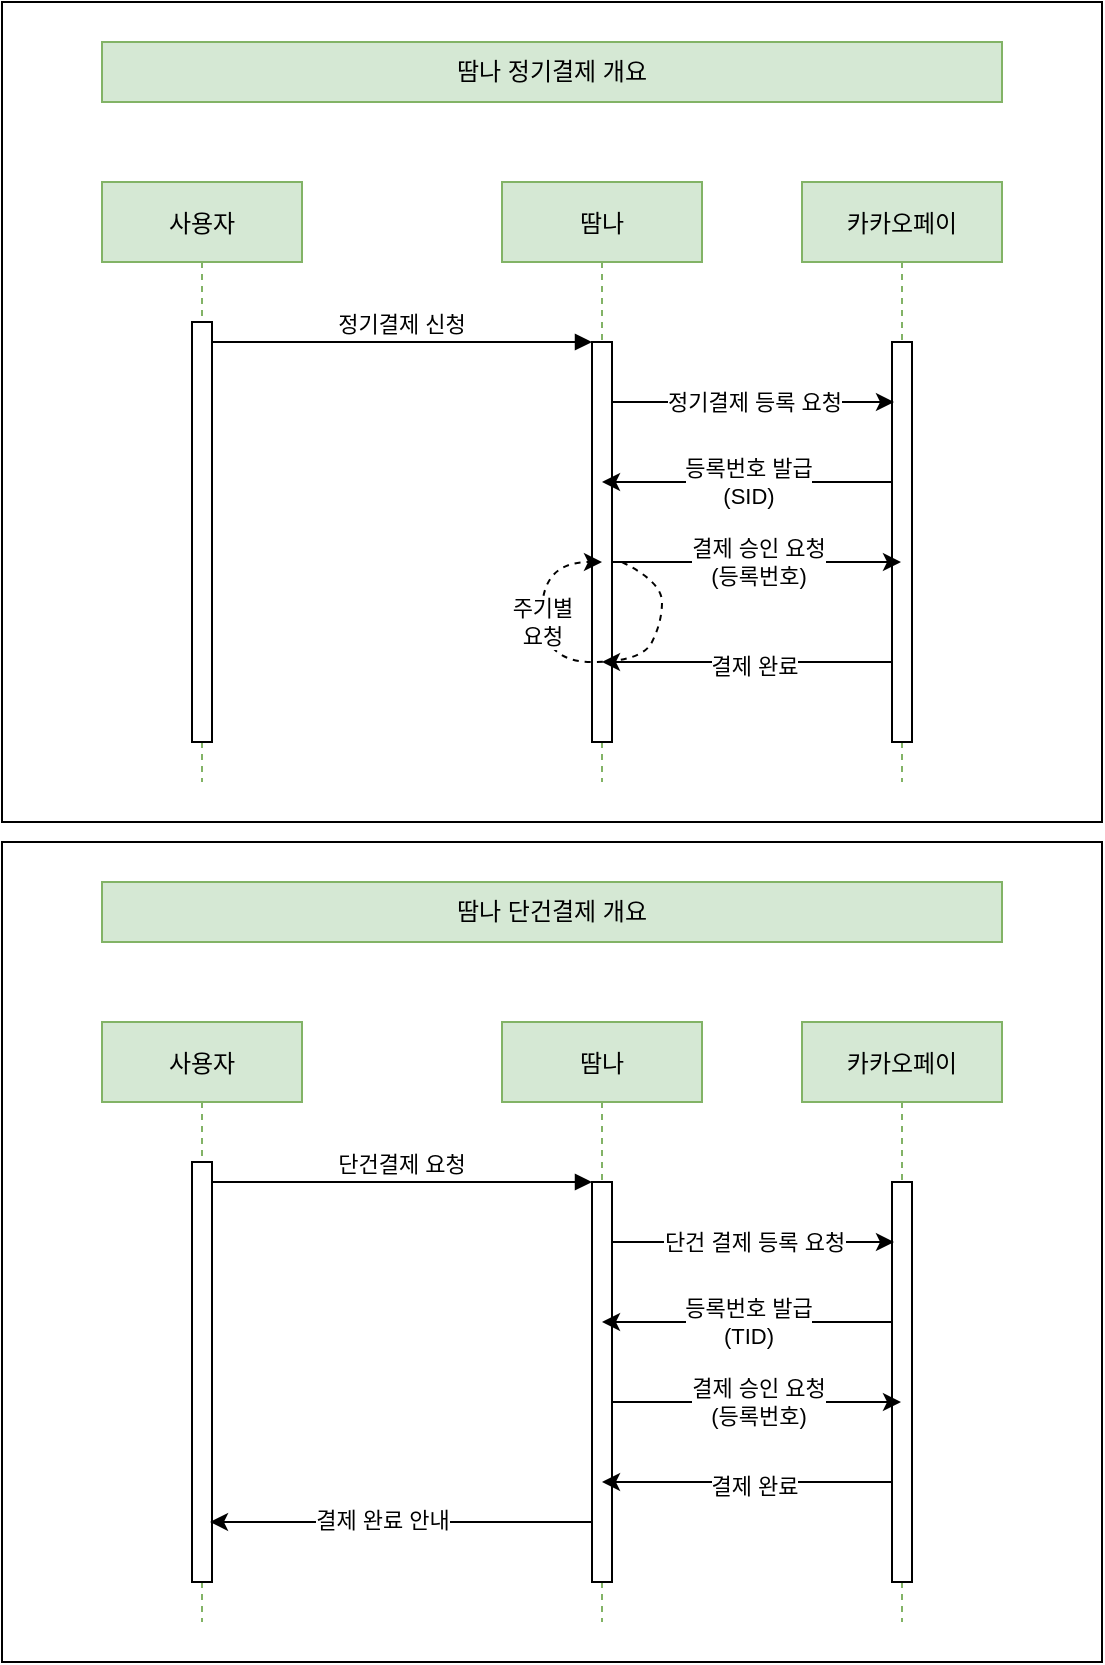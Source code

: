 <mxfile version="16.2.7" type="github">
  <diagram id="kgpKYQtTHZ0yAKxKKP6v" name="Page-1">
    <mxGraphModel dx="1209" dy="1726" grid="1" gridSize="10" guides="1" tooltips="1" connect="1" arrows="1" fold="1" page="1" pageScale="1" pageWidth="850" pageHeight="1100" math="0" shadow="0">
      <root>
        <mxCell id="0" />
        <mxCell id="1" parent="0" />
        <mxCell id="69ZKvfZWIm1BsIJKok_7-3" value="" style="rounded=0;whiteSpace=wrap;html=1;" vertex="1" parent="1">
          <mxGeometry x="50" y="410" width="550" height="410" as="geometry" />
        </mxCell>
        <mxCell id="69ZKvfZWIm1BsIJKok_7-1" value="" style="rounded=0;whiteSpace=wrap;html=1;" vertex="1" parent="1">
          <mxGeometry x="50" y="-10" width="550" height="410" as="geometry" />
        </mxCell>
        <mxCell id="3nuBFxr9cyL0pnOWT2aG-1" value="사용자" style="shape=umlLifeline;perimeter=lifelinePerimeter;container=1;collapsible=0;recursiveResize=0;rounded=0;shadow=0;strokeWidth=1;fillColor=#d5e8d4;strokeColor=#82b366;" parent="1" vertex="1">
          <mxGeometry x="100" y="80" width="100" height="300" as="geometry" />
        </mxCell>
        <mxCell id="3nuBFxr9cyL0pnOWT2aG-2" value="" style="points=[];perimeter=orthogonalPerimeter;rounded=0;shadow=0;strokeWidth=1;" parent="3nuBFxr9cyL0pnOWT2aG-1" vertex="1">
          <mxGeometry x="45" y="70" width="10" height="210" as="geometry" />
        </mxCell>
        <mxCell id="3nuBFxr9cyL0pnOWT2aG-5" value="땀나" style="shape=umlLifeline;perimeter=lifelinePerimeter;container=1;collapsible=0;recursiveResize=0;rounded=0;shadow=0;strokeWidth=1;fillColor=#d5e8d4;strokeColor=#82b366;" parent="1" vertex="1">
          <mxGeometry x="300" y="80" width="100" height="300" as="geometry" />
        </mxCell>
        <mxCell id="3nuBFxr9cyL0pnOWT2aG-6" value="" style="points=[];perimeter=orthogonalPerimeter;rounded=0;shadow=0;strokeWidth=1;" parent="3nuBFxr9cyL0pnOWT2aG-5" vertex="1">
          <mxGeometry x="45" y="80" width="10" height="200" as="geometry" />
        </mxCell>
        <mxCell id="3nuBFxr9cyL0pnOWT2aG-8" value="정기결제 신청" style="verticalAlign=bottom;endArrow=block;entryX=0;entryY=0;shadow=0;strokeWidth=1;" parent="1" source="3nuBFxr9cyL0pnOWT2aG-2" target="3nuBFxr9cyL0pnOWT2aG-6" edge="1">
          <mxGeometry relative="1" as="geometry">
            <mxPoint x="275" y="160" as="sourcePoint" />
          </mxGeometry>
        </mxCell>
        <mxCell id="-fN3KpemUYFZIBtd3Pt9-1" value="카카오페이" style="shape=umlLifeline;perimeter=lifelinePerimeter;container=1;collapsible=0;recursiveResize=0;rounded=0;shadow=0;strokeWidth=1;fillColor=#d5e8d4;strokeColor=#82b366;" parent="1" vertex="1">
          <mxGeometry x="450" y="80" width="100" height="300" as="geometry" />
        </mxCell>
        <mxCell id="-fN3KpemUYFZIBtd3Pt9-2" value="" style="points=[];perimeter=orthogonalPerimeter;rounded=0;shadow=0;strokeWidth=1;" parent="-fN3KpemUYFZIBtd3Pt9-1" vertex="1">
          <mxGeometry x="45" y="80" width="10" height="200" as="geometry" />
        </mxCell>
        <mxCell id="-fN3KpemUYFZIBtd3Pt9-4" value="땀나 정기결제 개요" style="rounded=0;whiteSpace=wrap;html=1;fillColor=#d5e8d4;strokeColor=#82b366;" parent="1" vertex="1">
          <mxGeometry x="100" y="10" width="450" height="30" as="geometry" />
        </mxCell>
        <mxCell id="-fN3KpemUYFZIBtd3Pt9-5" value="정기결제 등록 요청" style="edgeStyle=orthogonalEdgeStyle;rounded=0;orthogonalLoop=1;jettySize=auto;html=1;" parent="1" source="3nuBFxr9cyL0pnOWT2aG-6" edge="1">
          <mxGeometry relative="1" as="geometry">
            <mxPoint x="496" y="190" as="targetPoint" />
            <Array as="points">
              <mxPoint x="496" y="190" />
            </Array>
          </mxGeometry>
        </mxCell>
        <mxCell id="-fN3KpemUYFZIBtd3Pt9-6" value="등록번호 발급&lt;br&gt;(SID)" style="edgeStyle=orthogonalEdgeStyle;rounded=0;orthogonalLoop=1;jettySize=auto;html=1;" parent="1" source="-fN3KpemUYFZIBtd3Pt9-2" target="3nuBFxr9cyL0pnOWT2aG-5" edge="1">
          <mxGeometry relative="1" as="geometry">
            <mxPoint x="360" y="210" as="targetPoint" />
            <Array as="points">
              <mxPoint x="480" y="230" />
              <mxPoint x="480" y="230" />
            </Array>
          </mxGeometry>
        </mxCell>
        <mxCell id="-fN3KpemUYFZIBtd3Pt9-10" value="결제 승인 요청&lt;br&gt;(등록번호)" style="rounded=0;orthogonalLoop=1;jettySize=auto;html=1;" parent="1" source="3nuBFxr9cyL0pnOWT2aG-6" target="-fN3KpemUYFZIBtd3Pt9-1" edge="1">
          <mxGeometry relative="1" as="geometry">
            <Array as="points">
              <mxPoint x="420" y="270" />
            </Array>
          </mxGeometry>
        </mxCell>
        <mxCell id="-fN3KpemUYFZIBtd3Pt9-11" style="edgeStyle=none;rounded=0;orthogonalLoop=1;jettySize=auto;html=1;" parent="1" source="-fN3KpemUYFZIBtd3Pt9-2" target="3nuBFxr9cyL0pnOWT2aG-5" edge="1">
          <mxGeometry relative="1" as="geometry">
            <Array as="points">
              <mxPoint x="430" y="320" />
            </Array>
          </mxGeometry>
        </mxCell>
        <mxCell id="-fN3KpemUYFZIBtd3Pt9-12" value="결제 완료" style="edgeLabel;html=1;align=center;verticalAlign=middle;resizable=0;points=[];" parent="-fN3KpemUYFZIBtd3Pt9-11" vertex="1" connectable="0">
          <mxGeometry x="0.155" y="2" relative="1" as="geometry">
            <mxPoint x="14" as="offset" />
          </mxGeometry>
        </mxCell>
        <mxCell id="-fN3KpemUYFZIBtd3Pt9-14" value="" style="curved=1;endArrow=classic;html=1;rounded=0;dashed=1;" parent="1" edge="1">
          <mxGeometry width="50" height="50" relative="1" as="geometry">
            <mxPoint x="360" y="270" as="sourcePoint" />
            <mxPoint x="350" y="270" as="targetPoint" />
            <Array as="points">
              <mxPoint x="380" y="280" />
              <mxPoint x="380" y="300" />
              <mxPoint x="370" y="320" />
              <mxPoint x="320" y="320" />
              <mxPoint x="320" y="270" />
            </Array>
          </mxGeometry>
        </mxCell>
        <mxCell id="-fN3KpemUYFZIBtd3Pt9-15" value="주기별&lt;br&gt;요청" style="edgeLabel;html=1;align=center;verticalAlign=middle;resizable=0;points=[];" parent="-fN3KpemUYFZIBtd3Pt9-14" vertex="1" connectable="0">
          <mxGeometry x="0.548" y="-1" relative="1" as="geometry">
            <mxPoint x="-1" y="16" as="offset" />
          </mxGeometry>
        </mxCell>
        <mxCell id="-fN3KpemUYFZIBtd3Pt9-16" value="사용자" style="shape=umlLifeline;perimeter=lifelinePerimeter;container=1;collapsible=0;recursiveResize=0;rounded=0;shadow=0;strokeWidth=1;fillColor=#d5e8d4;strokeColor=#82b366;" parent="1" vertex="1">
          <mxGeometry x="100" y="500" width="100" height="300" as="geometry" />
        </mxCell>
        <mxCell id="-fN3KpemUYFZIBtd3Pt9-17" value="" style="points=[];perimeter=orthogonalPerimeter;rounded=0;shadow=0;strokeWidth=1;" parent="-fN3KpemUYFZIBtd3Pt9-16" vertex="1">
          <mxGeometry x="45" y="70" width="10" height="210" as="geometry" />
        </mxCell>
        <mxCell id="-fN3KpemUYFZIBtd3Pt9-18" value="땀나" style="shape=umlLifeline;perimeter=lifelinePerimeter;container=1;collapsible=0;recursiveResize=0;rounded=0;shadow=0;strokeWidth=1;fillColor=#d5e8d4;strokeColor=#82b366;" parent="1" vertex="1">
          <mxGeometry x="300" y="500" width="100" height="300" as="geometry" />
        </mxCell>
        <mxCell id="-fN3KpemUYFZIBtd3Pt9-19" value="" style="points=[];perimeter=orthogonalPerimeter;rounded=0;shadow=0;strokeWidth=1;" parent="-fN3KpemUYFZIBtd3Pt9-18" vertex="1">
          <mxGeometry x="45" y="80" width="10" height="200" as="geometry" />
        </mxCell>
        <mxCell id="-fN3KpemUYFZIBtd3Pt9-20" value="단건결제 요청" style="verticalAlign=bottom;endArrow=block;entryX=0;entryY=0;shadow=0;strokeWidth=1;" parent="1" source="-fN3KpemUYFZIBtd3Pt9-17" target="-fN3KpemUYFZIBtd3Pt9-19" edge="1">
          <mxGeometry relative="1" as="geometry">
            <mxPoint x="275" y="580" as="sourcePoint" />
          </mxGeometry>
        </mxCell>
        <mxCell id="-fN3KpemUYFZIBtd3Pt9-21" value="카카오페이" style="shape=umlLifeline;perimeter=lifelinePerimeter;container=1;collapsible=0;recursiveResize=0;rounded=0;shadow=0;strokeWidth=1;fillColor=#d5e8d4;strokeColor=#82b366;" parent="1" vertex="1">
          <mxGeometry x="450" y="500" width="100" height="300" as="geometry" />
        </mxCell>
        <mxCell id="-fN3KpemUYFZIBtd3Pt9-22" value="" style="points=[];perimeter=orthogonalPerimeter;rounded=0;shadow=0;strokeWidth=1;" parent="-fN3KpemUYFZIBtd3Pt9-21" vertex="1">
          <mxGeometry x="45" y="80" width="10" height="200" as="geometry" />
        </mxCell>
        <mxCell id="-fN3KpemUYFZIBtd3Pt9-23" value="땀나 단건결제 개요" style="rounded=0;whiteSpace=wrap;html=1;fillColor=#d5e8d4;strokeColor=#82b366;" parent="1" vertex="1">
          <mxGeometry x="100" y="430" width="450" height="30" as="geometry" />
        </mxCell>
        <mxCell id="-fN3KpemUYFZIBtd3Pt9-24" value="단건 결제 등록 요청" style="edgeStyle=orthogonalEdgeStyle;rounded=0;orthogonalLoop=1;jettySize=auto;html=1;" parent="1" source="-fN3KpemUYFZIBtd3Pt9-19" edge="1">
          <mxGeometry relative="1" as="geometry">
            <mxPoint x="496" y="610" as="targetPoint" />
            <Array as="points">
              <mxPoint x="496" y="610" />
            </Array>
          </mxGeometry>
        </mxCell>
        <mxCell id="-fN3KpemUYFZIBtd3Pt9-25" value="등록번호 발급&lt;br&gt;(TID)" style="edgeStyle=orthogonalEdgeStyle;rounded=0;orthogonalLoop=1;jettySize=auto;html=1;" parent="1" source="-fN3KpemUYFZIBtd3Pt9-22" target="-fN3KpemUYFZIBtd3Pt9-18" edge="1">
          <mxGeometry relative="1" as="geometry">
            <mxPoint x="360" y="630" as="targetPoint" />
            <Array as="points">
              <mxPoint x="480" y="650" />
              <mxPoint x="480" y="650" />
            </Array>
          </mxGeometry>
        </mxCell>
        <mxCell id="-fN3KpemUYFZIBtd3Pt9-26" value="결제 승인 요청&lt;br&gt;(등록번호)" style="rounded=0;orthogonalLoop=1;jettySize=auto;html=1;" parent="1" source="-fN3KpemUYFZIBtd3Pt9-19" target="-fN3KpemUYFZIBtd3Pt9-21" edge="1">
          <mxGeometry relative="1" as="geometry">
            <Array as="points">
              <mxPoint x="420" y="690" />
            </Array>
          </mxGeometry>
        </mxCell>
        <mxCell id="-fN3KpemUYFZIBtd3Pt9-27" style="edgeStyle=none;rounded=0;orthogonalLoop=1;jettySize=auto;html=1;" parent="1" source="-fN3KpemUYFZIBtd3Pt9-22" target="-fN3KpemUYFZIBtd3Pt9-18" edge="1">
          <mxGeometry relative="1" as="geometry">
            <Array as="points">
              <mxPoint x="430" y="730" />
            </Array>
          </mxGeometry>
        </mxCell>
        <mxCell id="-fN3KpemUYFZIBtd3Pt9-28" value="결제 완료" style="edgeLabel;html=1;align=center;verticalAlign=middle;resizable=0;points=[];" parent="-fN3KpemUYFZIBtd3Pt9-27" vertex="1" connectable="0">
          <mxGeometry x="0.155" y="2" relative="1" as="geometry">
            <mxPoint x="14" as="offset" />
          </mxGeometry>
        </mxCell>
        <mxCell id="-fN3KpemUYFZIBtd3Pt9-31" style="edgeStyle=none;rounded=0;orthogonalLoop=1;jettySize=auto;html=1;entryX=0.9;entryY=0.857;entryDx=0;entryDy=0;entryPerimeter=0;" parent="1" source="-fN3KpemUYFZIBtd3Pt9-19" target="-fN3KpemUYFZIBtd3Pt9-17" edge="1">
          <mxGeometry relative="1" as="geometry">
            <Array as="points">
              <mxPoint x="250" y="750" />
            </Array>
          </mxGeometry>
        </mxCell>
        <mxCell id="-fN3KpemUYFZIBtd3Pt9-32" value="결제 완료 안내" style="edgeLabel;html=1;align=center;verticalAlign=middle;resizable=0;points=[];" parent="-fN3KpemUYFZIBtd3Pt9-31" vertex="1" connectable="0">
          <mxGeometry x="0.1" y="-1" relative="1" as="geometry">
            <mxPoint as="offset" />
          </mxGeometry>
        </mxCell>
      </root>
    </mxGraphModel>
  </diagram>
</mxfile>
